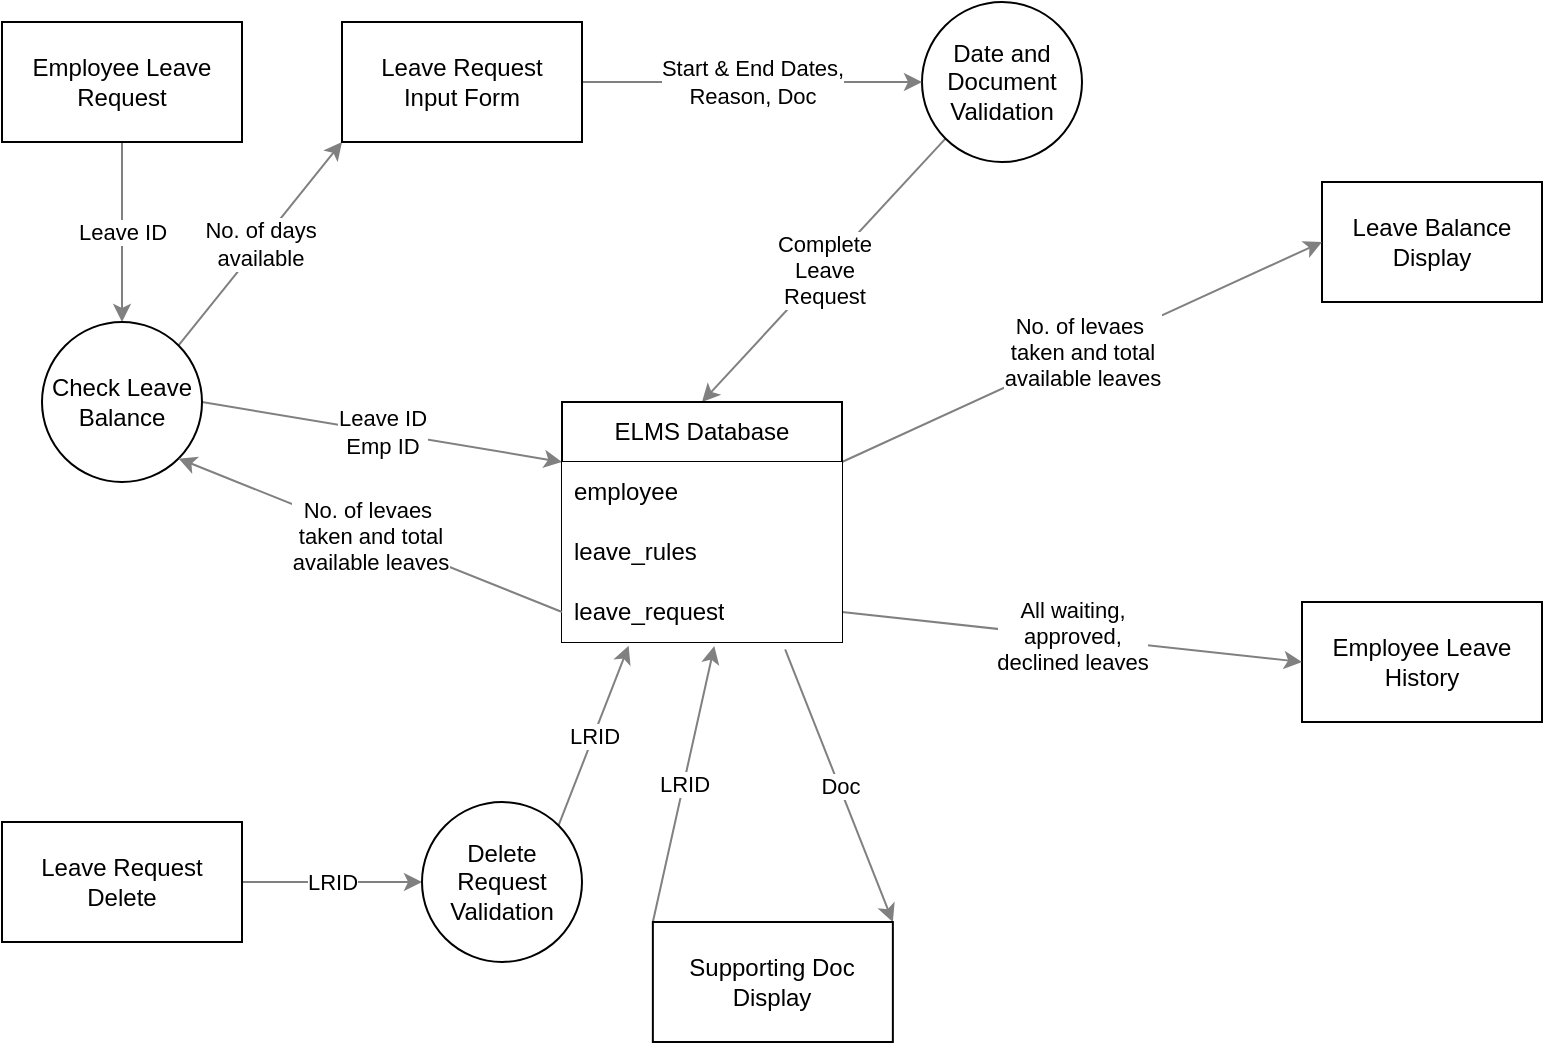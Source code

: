<mxfile>
    <diagram id="GSmkipb4u6FblYhkABzl" name="Page-1">
        <mxGraphModel dx="770" dy="611" grid="1" gridSize="10" guides="1" tooltips="1" connect="1" arrows="1" fold="1" page="1" pageScale="1" pageWidth="850" pageHeight="1100" background="none" math="0" shadow="0">
            <root>
                <mxCell id="0"/>
                <mxCell id="1" parent="0"/>
                <mxCell id="2" value="Leave Balance&lt;br&gt;Display" style="whiteSpace=wrap;html=1;fillColor=none;" parent="1" vertex="1">
                    <mxGeometry x="700" y="120" width="110" height="60" as="geometry"/>
                </mxCell>
                <mxCell id="3" value="Employee Leave&lt;br&gt;History" style="whiteSpace=wrap;html=1;fillColor=none;" parent="1" vertex="1">
                    <mxGeometry x="690" y="330" width="120" height="60" as="geometry"/>
                </mxCell>
                <mxCell id="4" value="Leave ID" style="edgeStyle=none;html=1;entryX=0.5;entryY=0;entryDx=0;entryDy=0;exitX=0.5;exitY=1;exitDx=0;exitDy=0;strokeColor=#808080;" parent="1" source="5" target="14" edge="1">
                    <mxGeometry relative="1" as="geometry">
                        <mxPoint x="210" y="70" as="sourcePoint"/>
                        <mxPoint x="396.269" y="271.587" as="targetPoint"/>
                    </mxGeometry>
                </mxCell>
                <mxCell id="5" value="Employee Leave&lt;br&gt;Request" style="whiteSpace=wrap;html=1;fillColor=none;" parent="1" vertex="1">
                    <mxGeometry x="40" y="40" width="120" height="60" as="geometry"/>
                </mxCell>
                <mxCell id="6" value="No. of levaes&amp;nbsp;&lt;br&gt;taken and total&lt;br&gt;available leaves" style="edgeStyle=none;html=1;exitX=1;exitY=0.25;exitDx=0;exitDy=0;entryX=0;entryY=0.5;entryDx=0;entryDy=0;strokeColor=#808080;" parent="1" source="18" target="2" edge="1">
                    <mxGeometry relative="1" as="geometry">
                        <mxPoint x="454.591" y="271.587" as="sourcePoint"/>
                    </mxGeometry>
                </mxCell>
                <mxCell id="7" value="All waiting,&lt;br&gt;approved,&lt;br&gt;declined leaves" style="edgeStyle=none;html=1;exitX=1;exitY=0.5;exitDx=0;exitDy=0;entryX=0;entryY=0.5;entryDx=0;entryDy=0;strokeColor=#808080;" parent="1" source="21" target="3" edge="1">
                    <mxGeometry relative="1" as="geometry">
                        <mxPoint x="454.591" y="328.413" as="sourcePoint"/>
                    </mxGeometry>
                </mxCell>
                <mxCell id="8" value="Doc" style="edgeStyle=none;html=1;exitX=0.797;exitY=1.121;exitDx=0;exitDy=0;entryX=1;entryY=0;entryDx=0;entryDy=0;exitPerimeter=0;strokeColor=#808080;" parent="1" source="21" target="13" edge="1">
                    <mxGeometry relative="1" as="geometry">
                        <mxPoint x="425.43" y="340" as="sourcePoint"/>
                    </mxGeometry>
                </mxCell>
                <mxCell id="10" value="LRID" style="edgeStyle=none;html=1;exitX=1;exitY=0.5;exitDx=0;exitDy=0;entryX=0;entryY=0.5;entryDx=0;entryDy=0;strokeColor=#808080;" parent="1" source="11" target="28" edge="1">
                    <mxGeometry relative="1" as="geometry">
                        <mxPoint x="200" y="350" as="targetPoint"/>
                    </mxGeometry>
                </mxCell>
                <mxCell id="11" value="Leave Request&lt;br&gt;Delete" style="whiteSpace=wrap;html=1;fillColor=none;" parent="1" vertex="1">
                    <mxGeometry x="40" y="440" width="120" height="60" as="geometry"/>
                </mxCell>
                <mxCell id="30" value="LRID" style="edgeStyle=none;html=1;exitX=0;exitY=0;exitDx=0;exitDy=0;entryX=0.544;entryY=1.068;entryDx=0;entryDy=0;entryPerimeter=0;strokeColor=#808080;fontColor=default;" parent="1" source="13" target="21" edge="1">
                    <mxGeometry relative="1" as="geometry"/>
                </mxCell>
                <mxCell id="13" value="Supporting Doc&lt;br&gt;Display" style="whiteSpace=wrap;html=1;fillColor=none;" parent="1" vertex="1">
                    <mxGeometry x="365.43" y="490" width="120" height="60" as="geometry"/>
                </mxCell>
                <mxCell id="24" value="No. of days&lt;br&gt;available" style="edgeStyle=none;html=1;exitX=1;exitY=0;exitDx=0;exitDy=0;entryX=0;entryY=1;entryDx=0;entryDy=0;strokeColor=#808080;" parent="1" source="14" target="23" edge="1">
                    <mxGeometry relative="1" as="geometry"/>
                </mxCell>
                <mxCell id="25" value="Leave ID&lt;br&gt;Emp ID" style="edgeStyle=none;html=1;exitX=1;exitY=0.5;exitDx=0;exitDy=0;entryX=0;entryY=0.25;entryDx=0;entryDy=0;strokeColor=#808080;" parent="1" source="14" target="18" edge="1">
                    <mxGeometry relative="1" as="geometry"/>
                </mxCell>
                <mxCell id="14" value="Check Leave Balance" style="ellipse;whiteSpace=wrap;html=1;fillColor=none;" parent="1" vertex="1">
                    <mxGeometry x="60" y="190" width="80" height="80" as="geometry"/>
                </mxCell>
                <mxCell id="22" value="Complete&lt;br&gt;Leave&lt;br&gt;Request" style="edgeStyle=none;html=1;exitX=0;exitY=1;exitDx=0;exitDy=0;entryX=0.5;entryY=0;entryDx=0;entryDy=0;strokeColor=#808080;" parent="1" source="15" target="18" edge="1">
                    <mxGeometry relative="1" as="geometry"/>
                </mxCell>
                <mxCell id="15" value="Date and&lt;br&gt;Document&lt;br&gt;Validation" style="ellipse;whiteSpace=wrap;html=1;fillColor=none;" parent="1" vertex="1">
                    <mxGeometry x="500" y="30" width="80" height="80" as="geometry"/>
                </mxCell>
                <mxCell id="16" value="Start &amp;amp; End Dates,&lt;br&gt;Reason, Doc" style="edgeStyle=none;html=1;entryX=0;entryY=0.5;entryDx=0;entryDy=0;exitX=1;exitY=0.5;exitDx=0;exitDy=0;strokeColor=#808080;" parent="1" source="23" target="15" edge="1">
                    <mxGeometry relative="1" as="geometry">
                        <mxPoint x="330" y="70" as="sourcePoint"/>
                        <mxPoint x="295.43" y="80.0" as="targetPoint"/>
                    </mxGeometry>
                </mxCell>
                <mxCell id="18" value="ELMS Database" style="swimlane;fontStyle=0;childLayout=stackLayout;horizontal=1;startSize=30;horizontalStack=0;resizeParent=1;resizeParentMax=0;resizeLast=0;collapsible=1;marginBottom=0;whiteSpace=wrap;html=1;fillColor=none;" parent="1" vertex="1">
                    <mxGeometry x="320" y="230" width="140" height="120" as="geometry"/>
                </mxCell>
                <mxCell id="19" value="employee" style="text;align=left;verticalAlign=middle;spacingLeft=4;spacingRight=4;overflow=hidden;points=[[0,0.5],[1,0.5]];portConstraint=eastwest;rotatable=0;whiteSpace=wrap;html=1;fillStyle=solid;labelBackgroundColor=none;fillColor=default;" parent="18" vertex="1">
                    <mxGeometry y="30" width="140" height="30" as="geometry"/>
                </mxCell>
                <mxCell id="20" value="leave_rules" style="text;align=left;verticalAlign=middle;spacingLeft=4;spacingRight=4;overflow=hidden;points=[[0,0.5],[1,0.5]];portConstraint=eastwest;rotatable=0;whiteSpace=wrap;html=1;fillStyle=solid;labelBackgroundColor=none;fillColor=default;" parent="18" vertex="1">
                    <mxGeometry y="60" width="140" height="30" as="geometry"/>
                </mxCell>
                <mxCell id="21" value="leave_request" style="text;align=left;verticalAlign=middle;spacingLeft=4;spacingRight=4;overflow=hidden;points=[[0,0.5],[1,0.5]];portConstraint=eastwest;rotatable=0;whiteSpace=wrap;html=1;fillStyle=solid;labelBackgroundColor=none;fillColor=default;" parent="18" vertex="1">
                    <mxGeometry y="90" width="140" height="30" as="geometry"/>
                </mxCell>
                <mxCell id="23" value="Leave Request&lt;br&gt;Input Form" style="whiteSpace=wrap;html=1;fillColor=none;" parent="1" vertex="1">
                    <mxGeometry x="210" y="40" width="120" height="60" as="geometry"/>
                </mxCell>
                <mxCell id="27" value="No. of levaes&amp;nbsp;&lt;br&gt;taken and total&lt;br&gt;available leaves" style="edgeStyle=none;html=1;exitX=0;exitY=0.5;exitDx=0;exitDy=0;entryX=1;entryY=1;entryDx=0;entryDy=0;strokeColor=#808080;" parent="1" source="21" target="14" edge="1">
                    <mxGeometry relative="1" as="geometry">
                        <mxPoint x="50" y="370" as="sourcePoint"/>
                        <mxPoint x="280.0" y="290.0" as="targetPoint"/>
                    </mxGeometry>
                </mxCell>
                <mxCell id="29" value="LRID" style="edgeStyle=none;html=1;exitX=1;exitY=0;exitDx=0;exitDy=0;entryX=0.238;entryY=1.061;entryDx=0;entryDy=0;entryPerimeter=0;strokeColor=#808080;" parent="1" source="28" target="21" edge="1">
                    <mxGeometry relative="1" as="geometry"/>
                </mxCell>
                <mxCell id="28" value="Delete&lt;br&gt;Request&lt;br&gt;Validation" style="ellipse;whiteSpace=wrap;html=1;fillColor=none;" parent="1" vertex="1">
                    <mxGeometry x="250" y="430" width="80" height="80" as="geometry"/>
                </mxCell>
            </root>
        </mxGraphModel>
    </diagram>
</mxfile>